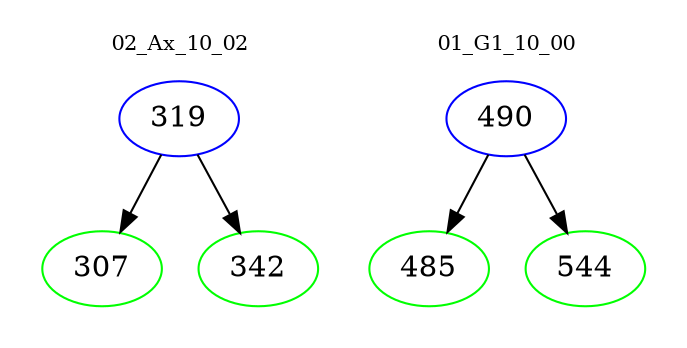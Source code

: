 digraph{
subgraph cluster_0 {
color = white
label = "02_Ax_10_02";
fontsize=10;
T0_319 [label="319", color="blue"]
T0_319 -> T0_307 [color="black"]
T0_307 [label="307", color="green"]
T0_319 -> T0_342 [color="black"]
T0_342 [label="342", color="green"]
}
subgraph cluster_1 {
color = white
label = "01_G1_10_00";
fontsize=10;
T1_490 [label="490", color="blue"]
T1_490 -> T1_485 [color="black"]
T1_485 [label="485", color="green"]
T1_490 -> T1_544 [color="black"]
T1_544 [label="544", color="green"]
}
}
